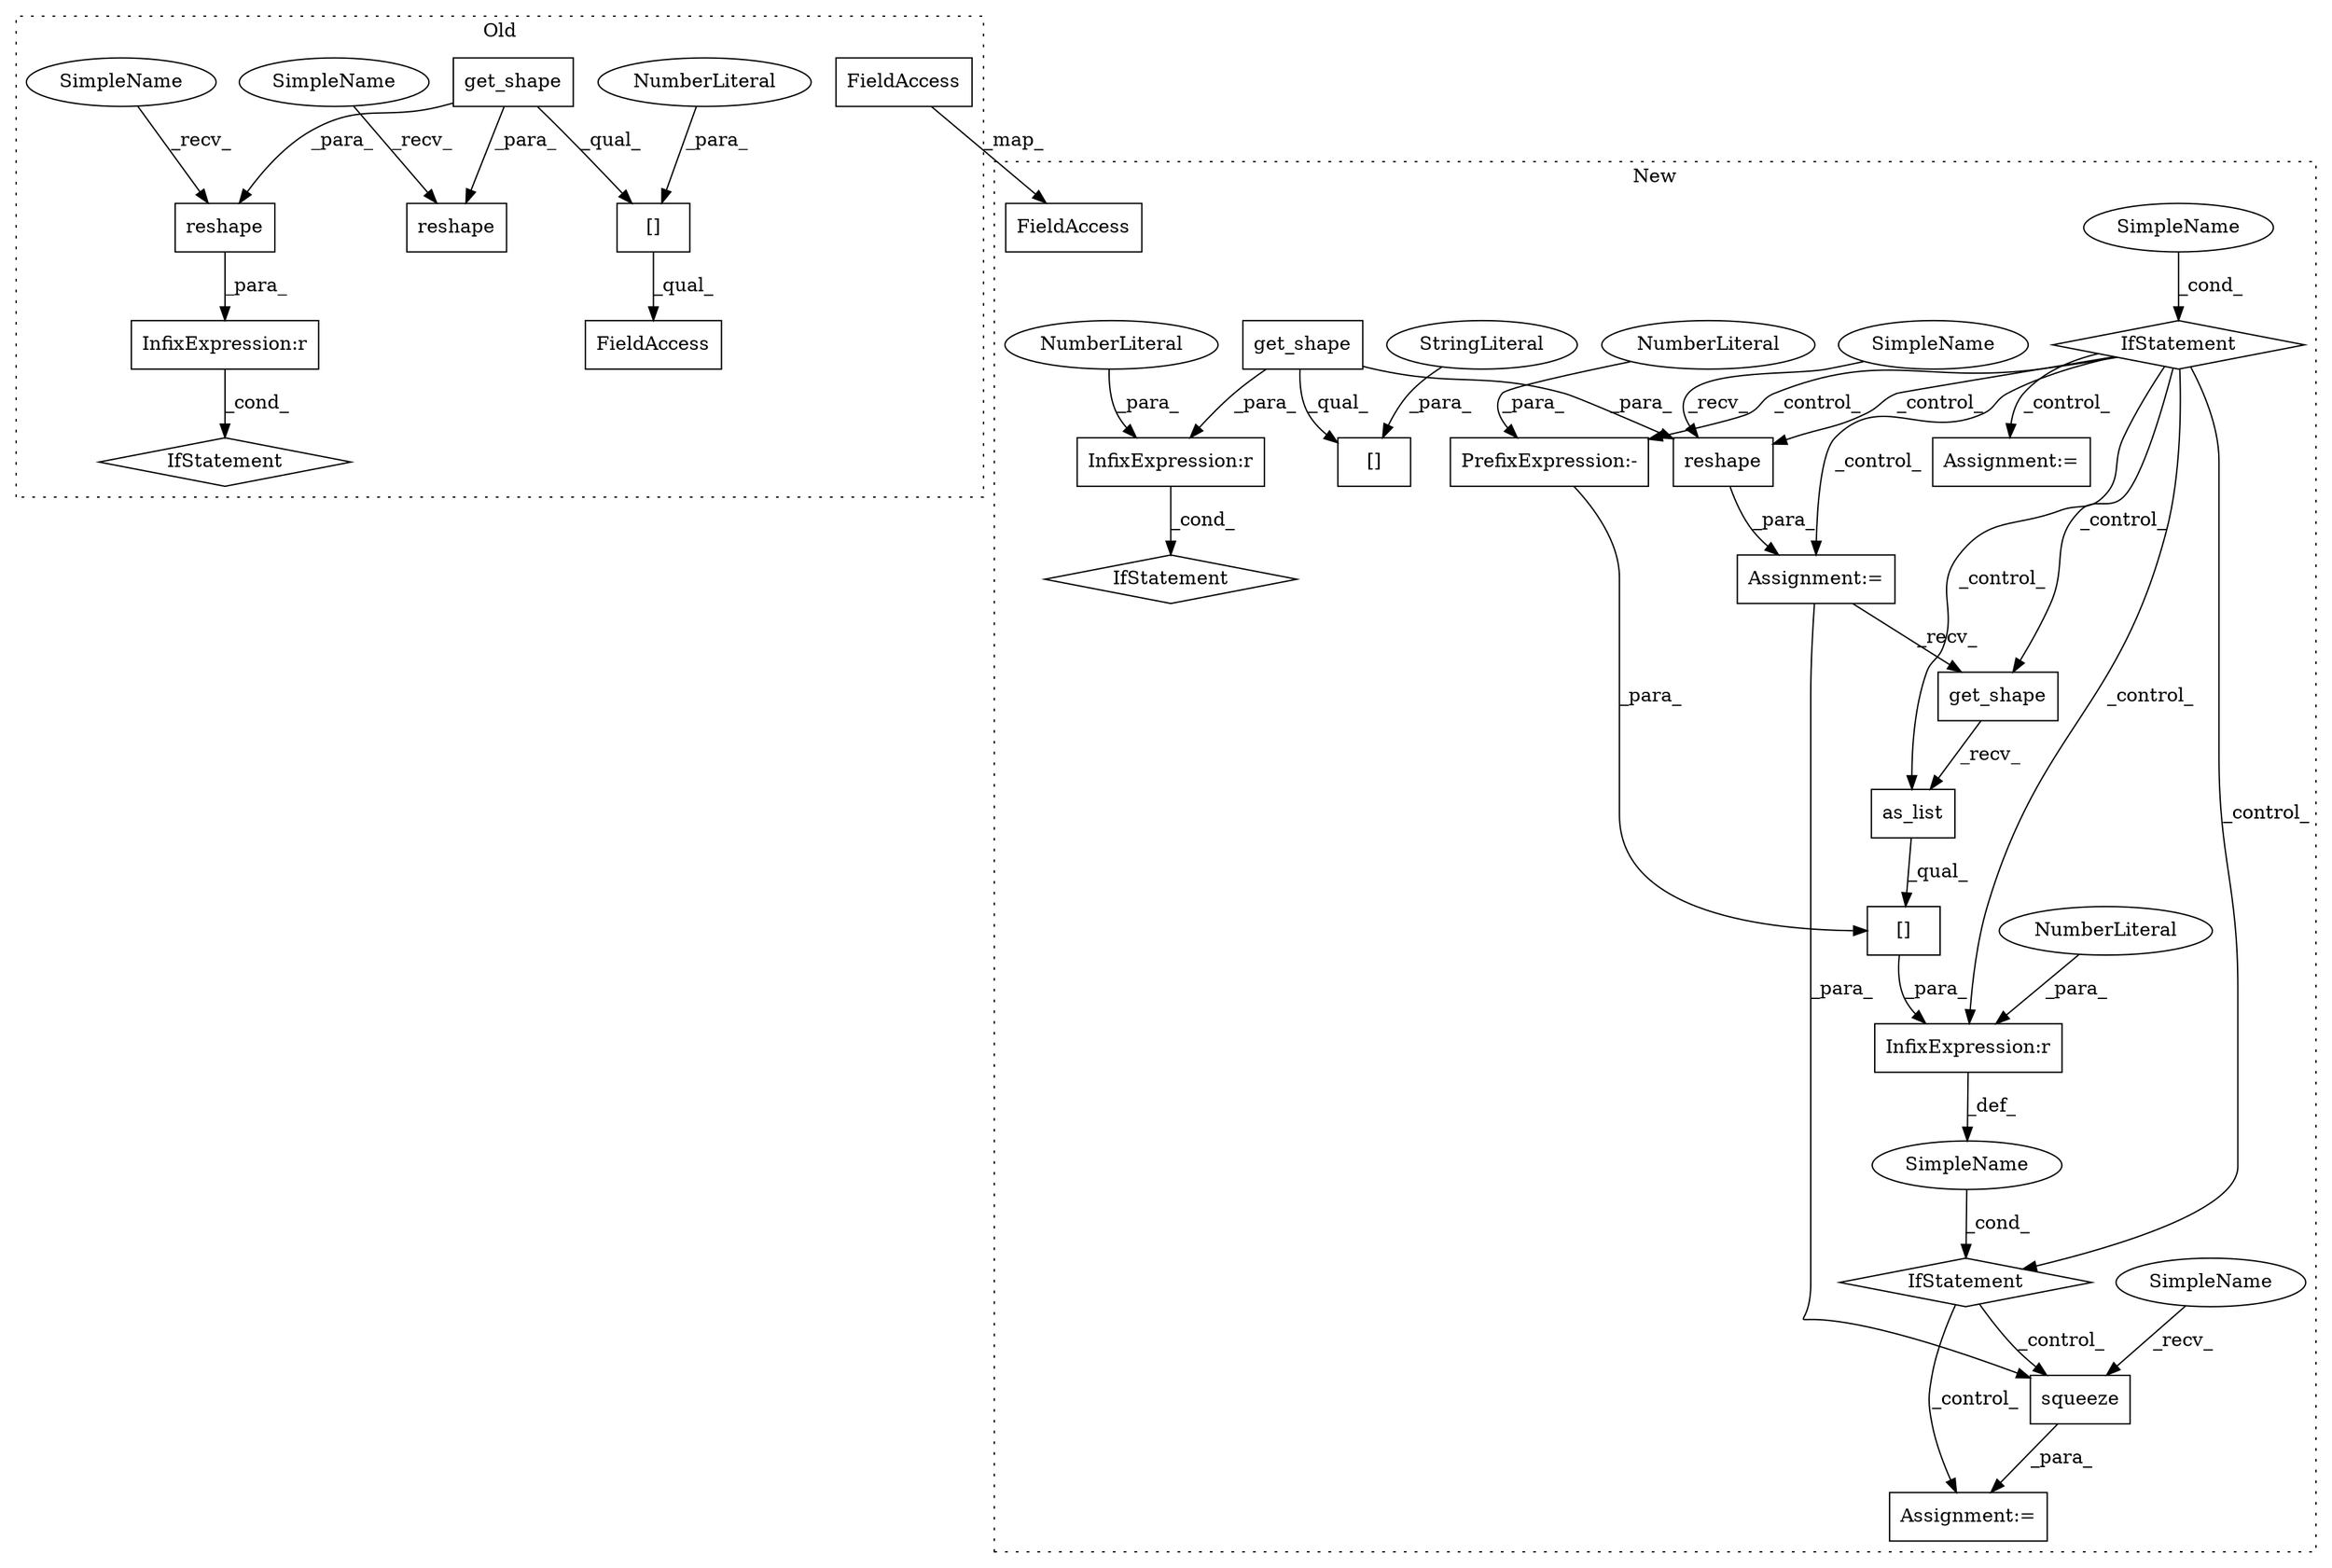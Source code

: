 digraph G {
subgraph cluster0 {
1 [label="IfStatement" a="25" s="2638" l="3" shape="diamond"];
4 [label="InfixExpression:r" a="27" s="2629" l="4" shape="box"];
6 [label="reshape" a="32" s="1859,1902" l="8,1" shape="box"];
7 [label="reshape" a="32" s="1749,1794" l="8,1" shape="box"];
8 [label="get_shape" a="32" s="1697" l="11" shape="box"];
9 [label="[]" a="2" s="1684,1710" l="25,1" shape="box"];
10 [label="FieldAccess" a="22" s="1684" l="33" shape="box"];
11 [label="NumberLiteral" a="34" s="1709" l="1" shape="ellipse"];
16 [label="FieldAccess" a="22" s="2473" l="13" shape="box"];
35 [label="SimpleName" a="42" s="1738" l="10" shape="ellipse"];
36 [label="SimpleName" a="42" s="1848" l="10" shape="ellipse"];
label = "Old";
style="dotted";
}
subgraph cluster1 {
2 [label="get_shape" a="32" s="2344" l="11" shape="box"];
3 [label="[]" a="2" s="2337,2384" l="29,1" shape="box"];
5 [label="IfStatement" a="25" s="2526,2575" l="4,2" shape="diamond"];
12 [label="reshape" a="32" s="2725,2760" l="8,1" shape="box"];
13 [label="SimpleName" a="42" s="" l="" shape="ellipse"];
14 [label="PrefixExpression:-" a="38" s="2810" l="1" shape="box"];
15 [label="FieldAccess" a="22" s="2270" l="13" shape="box"];
17 [label="squeeze" a="32" s="2856,2875" l="8,1" shape="box"];
18 [label="IfStatement" a="25" s="2775,2818" l="4,2" shape="diamond"];
19 [label="[]" a="2" s="2779,2812" l="31,1" shape="box"];
20 [label="IfStatement" a="25" s="2667,2689" l="4,2" shape="diamond"];
21 [label="NumberLiteral" a="34" s="2811" l="1" shape="ellipse"];
22 [label="SimpleName" a="42" s="" l="" shape="ellipse"];
23 [label="get_shape" a="32" s="2788" l="11" shape="box"];
24 [label="as_list" a="32" s="2800" l="9" shape="box"];
25 [label="StringLiteral" a="45" s="2366" l="18" shape="ellipse"];
26 [label="InfixExpression:r" a="27" s="2570" l="4" shape="box"];
27 [label="NumberLiteral" a="34" s="2574" l="1" shape="ellipse"];
28 [label="InfixExpression:r" a="27" s="2813" l="4" shape="box"];
29 [label="NumberLiteral" a="34" s="2817" l="1" shape="ellipse"];
30 [label="Assignment:=" a="7" s="2713" l="1" shape="box"];
31 [label="Assignment:=" a="7" s="2932" l="1" shape="box"];
32 [label="Assignment:=" a="7" s="2844" l="1" shape="box"];
33 [label="SimpleName" a="42" s="2714" l="10" shape="ellipse"];
34 [label="SimpleName" a="42" s="2845" l="10" shape="ellipse"];
label = "New";
style="dotted";
}
2 -> 26 [label="_para_"];
2 -> 3 [label="_qual_"];
2 -> 12 [label="_para_"];
4 -> 1 [label="_cond_"];
6 -> 4 [label="_para_"];
8 -> 9 [label="_qual_"];
8 -> 6 [label="_para_"];
8 -> 7 [label="_para_"];
9 -> 10 [label="_qual_"];
11 -> 9 [label="_para_"];
12 -> 30 [label="_para_"];
13 -> 20 [label="_cond_"];
14 -> 19 [label="_para_"];
16 -> 15 [label="_map_"];
17 -> 32 [label="_para_"];
18 -> 32 [label="_control_"];
18 -> 17 [label="_control_"];
19 -> 28 [label="_para_"];
20 -> 12 [label="_control_"];
20 -> 14 [label="_control_"];
20 -> 24 [label="_control_"];
20 -> 30 [label="_control_"];
20 -> 28 [label="_control_"];
20 -> 23 [label="_control_"];
20 -> 31 [label="_control_"];
20 -> 18 [label="_control_"];
21 -> 14 [label="_para_"];
22 -> 18 [label="_cond_"];
23 -> 24 [label="_recv_"];
24 -> 19 [label="_qual_"];
25 -> 3 [label="_para_"];
26 -> 5 [label="_cond_"];
27 -> 26 [label="_para_"];
28 -> 22 [label="_def_"];
29 -> 28 [label="_para_"];
30 -> 17 [label="_para_"];
30 -> 23 [label="_recv_"];
33 -> 12 [label="_recv_"];
34 -> 17 [label="_recv_"];
35 -> 7 [label="_recv_"];
36 -> 6 [label="_recv_"];
}